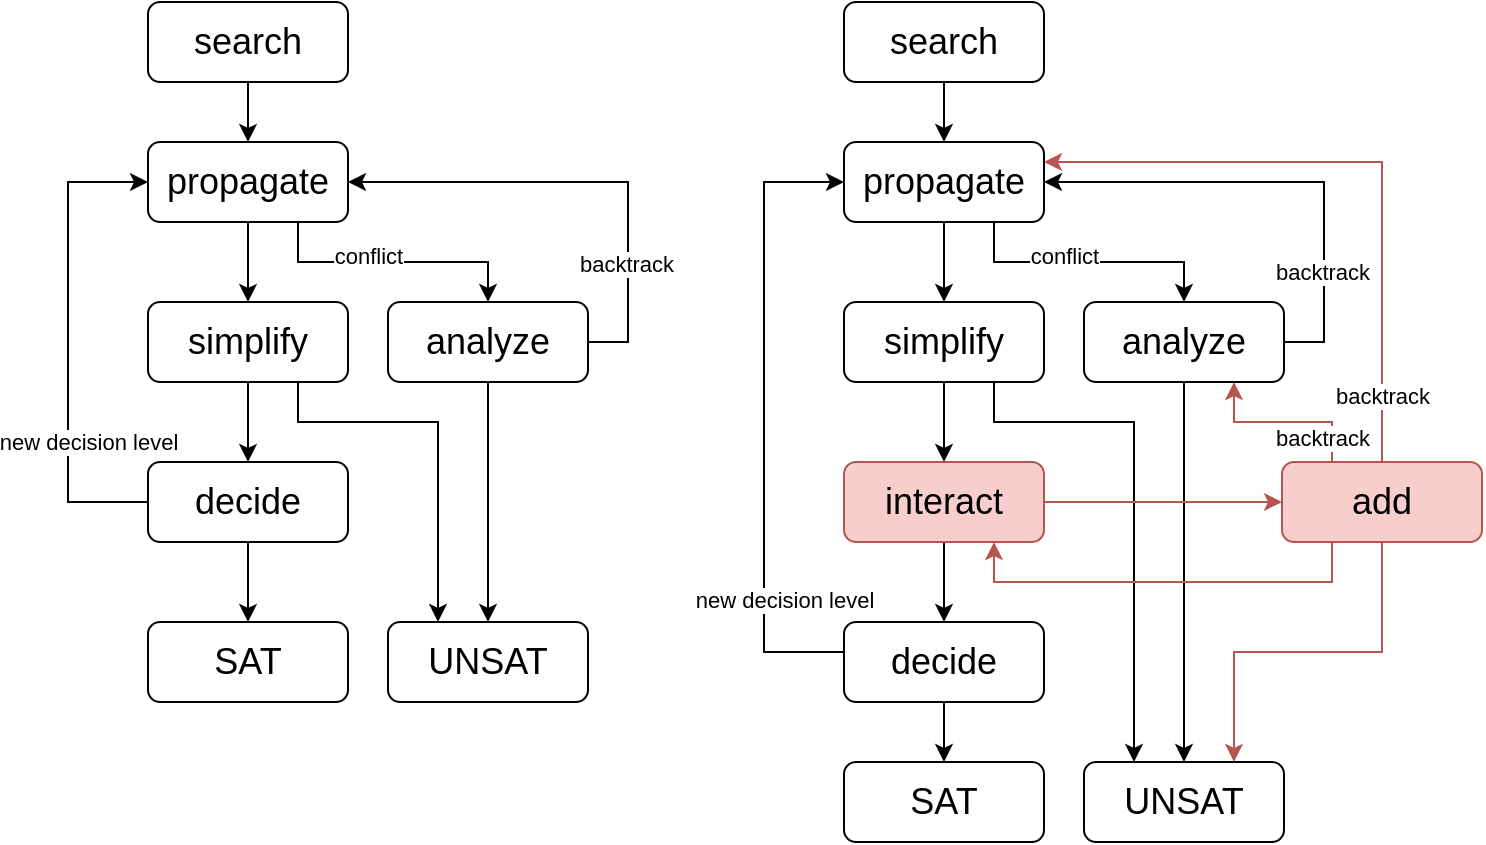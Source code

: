 <mxfile version="28.0.7">
  <diagram name="Page-1" id="wYtTFpZ9ASJY-qu4CVdJ">
    <mxGraphModel dx="786" dy="435" grid="1" gridSize="10" guides="1" tooltips="1" connect="1" arrows="1" fold="1" page="1" pageScale="1" pageWidth="827" pageHeight="1169" math="0" shadow="0">
      <root>
        <mxCell id="0" />
        <mxCell id="1" parent="0" />
        <mxCell id="HVzZfGl38AdMBoZWMMSr-1" style="edgeStyle=orthogonalEdgeStyle;rounded=0;orthogonalLoop=1;jettySize=auto;html=1;exitX=0.5;exitY=1;exitDx=0;exitDy=0;entryX=0.5;entryY=0;entryDx=0;entryDy=0;" parent="1" source="HVzZfGl38AdMBoZWMMSr-2" target="HVzZfGl38AdMBoZWMMSr-6" edge="1">
          <mxGeometry relative="1" as="geometry" />
        </mxCell>
        <mxCell id="HVzZfGl38AdMBoZWMMSr-2" value="&lt;font style=&quot;font-size: 18px;&quot;&gt;search&lt;/font&gt;" style="rounded=1;whiteSpace=wrap;html=1;" parent="1" vertex="1">
          <mxGeometry x="130" y="110" width="100" height="40" as="geometry" />
        </mxCell>
        <mxCell id="HVzZfGl38AdMBoZWMMSr-3" style="edgeStyle=orthogonalEdgeStyle;rounded=0;orthogonalLoop=1;jettySize=auto;html=1;exitX=0.5;exitY=1;exitDx=0;exitDy=0;" parent="1" source="HVzZfGl38AdMBoZWMMSr-6" edge="1">
          <mxGeometry relative="1" as="geometry">
            <mxPoint x="180" y="260" as="targetPoint" />
          </mxGeometry>
        </mxCell>
        <mxCell id="HVzZfGl38AdMBoZWMMSr-4" style="edgeStyle=orthogonalEdgeStyle;rounded=0;orthogonalLoop=1;jettySize=auto;html=1;exitX=0.75;exitY=1;exitDx=0;exitDy=0;entryX=0.5;entryY=0;entryDx=0;entryDy=0;" parent="1" source="HVzZfGl38AdMBoZWMMSr-6" target="HVzZfGl38AdMBoZWMMSr-10" edge="1">
          <mxGeometry relative="1" as="geometry" />
        </mxCell>
        <mxCell id="HVzZfGl38AdMBoZWMMSr-5" value="conflict" style="edgeLabel;html=1;align=center;verticalAlign=middle;resizable=0;points=[];" parent="HVzZfGl38AdMBoZWMMSr-4" vertex="1" connectable="0">
          <mxGeometry x="-0.192" y="3" relative="1" as="geometry">
            <mxPoint as="offset" />
          </mxGeometry>
        </mxCell>
        <mxCell id="HVzZfGl38AdMBoZWMMSr-6" value="&lt;font style=&quot;font-size: 18px;&quot;&gt;propagate&lt;/font&gt;" style="rounded=1;whiteSpace=wrap;html=1;" parent="1" vertex="1">
          <mxGeometry x="130" y="180" width="100" height="40" as="geometry" />
        </mxCell>
        <mxCell id="HVzZfGl38AdMBoZWMMSr-7" style="edgeStyle=orthogonalEdgeStyle;rounded=0;orthogonalLoop=1;jettySize=auto;html=1;exitX=0.5;exitY=1;exitDx=0;exitDy=0;entryX=0.5;entryY=0;entryDx=0;entryDy=0;" parent="1" source="HVzZfGl38AdMBoZWMMSr-10" target="HVzZfGl38AdMBoZWMMSr-14" edge="1">
          <mxGeometry relative="1" as="geometry" />
        </mxCell>
        <mxCell id="HVzZfGl38AdMBoZWMMSr-8" style="edgeStyle=orthogonalEdgeStyle;rounded=0;orthogonalLoop=1;jettySize=auto;html=1;exitX=1;exitY=0.5;exitDx=0;exitDy=0;entryX=1;entryY=0.5;entryDx=0;entryDy=0;" parent="1" source="HVzZfGl38AdMBoZWMMSr-10" target="HVzZfGl38AdMBoZWMMSr-6" edge="1">
          <mxGeometry relative="1" as="geometry" />
        </mxCell>
        <mxCell id="HVzZfGl38AdMBoZWMMSr-9" value="backtrack" style="edgeLabel;html=1;align=center;verticalAlign=middle;resizable=0;points=[];" parent="HVzZfGl38AdMBoZWMMSr-8" vertex="1" connectable="0">
          <mxGeometry x="-0.506" y="1" relative="1" as="geometry">
            <mxPoint as="offset" />
          </mxGeometry>
        </mxCell>
        <mxCell id="HVzZfGl38AdMBoZWMMSr-10" value="&lt;font style=&quot;font-size: 18px;&quot;&gt;analyze&lt;/font&gt;&lt;span style=&quot;color: rgba(0, 0, 0, 0); font-family: monospace; font-size: 0px; text-align: start; text-wrap-mode: nowrap;&quot;&gt;%3CmxGraphModel%3E%3Croot%3E%3CmxCell%20id%3D%220%22%2F%3E%3CmxCell%20id%3D%221%22%20parent%3D%220%22%2F%3E%3CmxCell%20id%3D%222%22%20value%3D%22%26lt%3Bfont%20style%3D%26quot%3Bfont-size%3A%2018px%3B%26quot%3B%26gt%3Bsearch%26lt%3B%2Ffont%26gt%3B%22%20style%3D%22rounded%3D1%3BwhiteSpace%3Dwrap%3Bhtml%3D1%3B%22%20vertex%3D%221%22%20parent%3D%221%22%3E%3CmxGeometry%20x%3D%22160%22%20y%3D%22120%22%20width%3D%22100%22%20height%3D%2240%22%20as%3D%22geometry%22%2F%3E%3C%2FmxCell%3E%3C%2Froot%3E%3C%2FmxGraphModel%3E&lt;/span&gt;" style="rounded=1;whiteSpace=wrap;html=1;" parent="1" vertex="1">
          <mxGeometry x="250" y="260" width="100" height="40" as="geometry" />
        </mxCell>
        <mxCell id="HVzZfGl38AdMBoZWMMSr-11" style="edgeStyle=orthogonalEdgeStyle;rounded=0;orthogonalLoop=1;jettySize=auto;html=1;exitX=0.5;exitY=1;exitDx=0;exitDy=0;entryX=0.5;entryY=0;entryDx=0;entryDy=0;" parent="1" source="HVzZfGl38AdMBoZWMMSr-13" target="HVzZfGl38AdMBoZWMMSr-19" edge="1">
          <mxGeometry relative="1" as="geometry" />
        </mxCell>
        <mxCell id="HVzZfGl38AdMBoZWMMSr-12" style="edgeStyle=orthogonalEdgeStyle;rounded=0;orthogonalLoop=1;jettySize=auto;html=1;exitX=0.75;exitY=1;exitDx=0;exitDy=0;entryX=0.25;entryY=0;entryDx=0;entryDy=0;" parent="1" source="HVzZfGl38AdMBoZWMMSr-13" target="HVzZfGl38AdMBoZWMMSr-14" edge="1">
          <mxGeometry relative="1" as="geometry">
            <Array as="points">
              <mxPoint x="205" y="320" />
              <mxPoint x="275" y="320" />
            </Array>
          </mxGeometry>
        </mxCell>
        <mxCell id="HVzZfGl38AdMBoZWMMSr-13" value="&lt;font style=&quot;font-size: 18px;&quot;&gt;simplify&lt;/font&gt;" style="rounded=1;whiteSpace=wrap;html=1;" parent="1" vertex="1">
          <mxGeometry x="130" y="260" width="100" height="40" as="geometry" />
        </mxCell>
        <mxCell id="HVzZfGl38AdMBoZWMMSr-14" value="&lt;font style=&quot;font-size: 18px;&quot;&gt;UNSAT&lt;/font&gt;" style="rounded=1;whiteSpace=wrap;html=1;" parent="1" vertex="1">
          <mxGeometry x="250" y="420" width="100" height="40" as="geometry" />
        </mxCell>
        <mxCell id="HVzZfGl38AdMBoZWMMSr-15" value="&lt;font style=&quot;font-size: 18px;&quot;&gt;SAT&lt;/font&gt;" style="rounded=1;whiteSpace=wrap;html=1;" parent="1" vertex="1">
          <mxGeometry x="130" y="420" width="100" height="40" as="geometry" />
        </mxCell>
        <mxCell id="HVzZfGl38AdMBoZWMMSr-16" style="edgeStyle=orthogonalEdgeStyle;rounded=0;orthogonalLoop=1;jettySize=auto;html=1;exitX=0.5;exitY=1;exitDx=0;exitDy=0;entryX=0.5;entryY=0;entryDx=0;entryDy=0;" parent="1" source="HVzZfGl38AdMBoZWMMSr-19" target="HVzZfGl38AdMBoZWMMSr-15" edge="1">
          <mxGeometry relative="1" as="geometry" />
        </mxCell>
        <mxCell id="HVzZfGl38AdMBoZWMMSr-17" style="edgeStyle=orthogonalEdgeStyle;rounded=0;orthogonalLoop=1;jettySize=auto;html=1;exitX=0;exitY=0.5;exitDx=0;exitDy=0;entryX=0;entryY=0.5;entryDx=0;entryDy=0;" parent="1" source="HVzZfGl38AdMBoZWMMSr-19" target="HVzZfGl38AdMBoZWMMSr-6" edge="1">
          <mxGeometry relative="1" as="geometry">
            <Array as="points">
              <mxPoint x="90" y="360" />
              <mxPoint x="90" y="200" />
            </Array>
          </mxGeometry>
        </mxCell>
        <mxCell id="HVzZfGl38AdMBoZWMMSr-18" value="new decision level" style="edgeLabel;html=1;align=center;verticalAlign=middle;resizable=0;points=[];" parent="HVzZfGl38AdMBoZWMMSr-17" vertex="1" connectable="0">
          <mxGeometry x="-0.389" relative="1" as="geometry">
            <mxPoint x="10" y="3" as="offset" />
          </mxGeometry>
        </mxCell>
        <mxCell id="HVzZfGl38AdMBoZWMMSr-19" value="&lt;font style=&quot;font-size: 18px;&quot;&gt;decide&lt;/font&gt;" style="rounded=1;whiteSpace=wrap;html=1;" parent="1" vertex="1">
          <mxGeometry x="130" y="340" width="100" height="40" as="geometry" />
        </mxCell>
        <mxCell id="HVzZfGl38AdMBoZWMMSr-20" style="edgeStyle=orthogonalEdgeStyle;rounded=0;orthogonalLoop=1;jettySize=auto;html=1;exitX=0.5;exitY=1;exitDx=0;exitDy=0;entryX=0.5;entryY=0;entryDx=0;entryDy=0;" parent="1" source="HVzZfGl38AdMBoZWMMSr-21" target="HVzZfGl38AdMBoZWMMSr-25" edge="1">
          <mxGeometry relative="1" as="geometry" />
        </mxCell>
        <mxCell id="HVzZfGl38AdMBoZWMMSr-21" value="&lt;font style=&quot;font-size: 18px;&quot;&gt;search&lt;/font&gt;" style="rounded=1;whiteSpace=wrap;html=1;" parent="1" vertex="1">
          <mxGeometry x="478" y="110" width="100" height="40" as="geometry" />
        </mxCell>
        <mxCell id="HVzZfGl38AdMBoZWMMSr-22" style="edgeStyle=orthogonalEdgeStyle;rounded=0;orthogonalLoop=1;jettySize=auto;html=1;exitX=0.5;exitY=1;exitDx=0;exitDy=0;" parent="1" source="HVzZfGl38AdMBoZWMMSr-25" edge="1">
          <mxGeometry relative="1" as="geometry">
            <mxPoint x="528" y="260" as="targetPoint" />
          </mxGeometry>
        </mxCell>
        <mxCell id="HVzZfGl38AdMBoZWMMSr-23" style="edgeStyle=orthogonalEdgeStyle;rounded=0;orthogonalLoop=1;jettySize=auto;html=1;exitX=0.75;exitY=1;exitDx=0;exitDy=0;entryX=0.5;entryY=0;entryDx=0;entryDy=0;" parent="1" source="HVzZfGl38AdMBoZWMMSr-25" target="HVzZfGl38AdMBoZWMMSr-29" edge="1">
          <mxGeometry relative="1" as="geometry" />
        </mxCell>
        <mxCell id="HVzZfGl38AdMBoZWMMSr-24" value="conflict" style="edgeLabel;html=1;align=center;verticalAlign=middle;resizable=0;points=[];" parent="HVzZfGl38AdMBoZWMMSr-23" vertex="1" connectable="0">
          <mxGeometry x="-0.192" y="3" relative="1" as="geometry">
            <mxPoint as="offset" />
          </mxGeometry>
        </mxCell>
        <mxCell id="HVzZfGl38AdMBoZWMMSr-25" value="&lt;font style=&quot;font-size: 18px;&quot;&gt;propagate&lt;/font&gt;" style="rounded=1;whiteSpace=wrap;html=1;" parent="1" vertex="1">
          <mxGeometry x="478" y="180" width="100" height="40" as="geometry" />
        </mxCell>
        <mxCell id="HVzZfGl38AdMBoZWMMSr-26" style="edgeStyle=orthogonalEdgeStyle;rounded=0;orthogonalLoop=1;jettySize=auto;html=1;exitX=0.5;exitY=1;exitDx=0;exitDy=0;entryX=0.5;entryY=0;entryDx=0;entryDy=0;" parent="1" source="HVzZfGl38AdMBoZWMMSr-29" target="HVzZfGl38AdMBoZWMMSr-33" edge="1">
          <mxGeometry relative="1" as="geometry" />
        </mxCell>
        <mxCell id="HVzZfGl38AdMBoZWMMSr-27" style="edgeStyle=orthogonalEdgeStyle;rounded=0;orthogonalLoop=1;jettySize=auto;html=1;exitX=1;exitY=0.5;exitDx=0;exitDy=0;entryX=1;entryY=0.5;entryDx=0;entryDy=0;" parent="1" source="HVzZfGl38AdMBoZWMMSr-29" target="HVzZfGl38AdMBoZWMMSr-25" edge="1">
          <mxGeometry relative="1" as="geometry">
            <Array as="points">
              <mxPoint x="718" y="280" />
              <mxPoint x="718" y="200" />
            </Array>
          </mxGeometry>
        </mxCell>
        <mxCell id="HVzZfGl38AdMBoZWMMSr-28" value="backtrack" style="edgeLabel;html=1;align=center;verticalAlign=middle;resizable=0;points=[];" parent="HVzZfGl38AdMBoZWMMSr-27" vertex="1" connectable="0">
          <mxGeometry x="-0.542" y="3" relative="1" as="geometry">
            <mxPoint x="2" as="offset" />
          </mxGeometry>
        </mxCell>
        <mxCell id="HVzZfGl38AdMBoZWMMSr-29" value="&lt;font style=&quot;font-size: 18px;&quot;&gt;analyze&lt;/font&gt;&lt;span style=&quot;color: rgba(0, 0, 0, 0); font-family: monospace; font-size: 0px; text-align: start; text-wrap-mode: nowrap;&quot;&gt;%3CmxGraphModel%3E%3Croot%3E%3CmxCell%20id%3D%220%22%2F%3E%3CmxCell%20id%3D%221%22%20parent%3D%220%22%2F%3E%3CmxCell%20id%3D%222%22%20value%3D%22%26lt%3Bfont%20style%3D%26quot%3Bfont-size%3A%2018px%3B%26quot%3B%26gt%3Bsearch%26lt%3B%2Ffont%26gt%3B%22%20style%3D%22rounded%3D1%3BwhiteSpace%3Dwrap%3Bhtml%3D1%3B%22%20vertex%3D%221%22%20parent%3D%221%22%3E%3CmxGeometry%20x%3D%22160%22%20y%3D%22120%22%20width%3D%22100%22%20height%3D%2240%22%20as%3D%22geometry%22%2F%3E%3C%2FmxCell%3E%3C%2Froot%3E%3C%2FmxGraphModel%3E&lt;/span&gt;" style="rounded=1;whiteSpace=wrap;html=1;" parent="1" vertex="1">
          <mxGeometry x="598" y="260" width="100" height="40" as="geometry" />
        </mxCell>
        <mxCell id="HVzZfGl38AdMBoZWMMSr-30" style="edgeStyle=orthogonalEdgeStyle;rounded=0;orthogonalLoop=1;jettySize=auto;html=1;exitX=0.75;exitY=1;exitDx=0;exitDy=0;entryX=0.25;entryY=0;entryDx=0;entryDy=0;" parent="1" source="HVzZfGl38AdMBoZWMMSr-32" target="HVzZfGl38AdMBoZWMMSr-33" edge="1">
          <mxGeometry relative="1" as="geometry">
            <Array as="points">
              <mxPoint x="553" y="320" />
              <mxPoint x="623" y="320" />
            </Array>
          </mxGeometry>
        </mxCell>
        <mxCell id="HVzZfGl38AdMBoZWMMSr-31" style="edgeStyle=orthogonalEdgeStyle;rounded=0;orthogonalLoop=1;jettySize=auto;html=1;exitX=0.5;exitY=1;exitDx=0;exitDy=0;entryX=0.5;entryY=0;entryDx=0;entryDy=0;" parent="1" source="HVzZfGl38AdMBoZWMMSr-32" target="HVzZfGl38AdMBoZWMMSr-41" edge="1">
          <mxGeometry relative="1" as="geometry" />
        </mxCell>
        <mxCell id="HVzZfGl38AdMBoZWMMSr-32" value="&lt;font style=&quot;font-size: 18px;&quot;&gt;simplify&lt;/font&gt;" style="rounded=1;whiteSpace=wrap;html=1;" parent="1" vertex="1">
          <mxGeometry x="478" y="260" width="100" height="40" as="geometry" />
        </mxCell>
        <mxCell id="HVzZfGl38AdMBoZWMMSr-33" value="&lt;font style=&quot;font-size: 18px;&quot;&gt;UNSAT&lt;/font&gt;" style="rounded=1;whiteSpace=wrap;html=1;" parent="1" vertex="1">
          <mxGeometry x="598" y="490" width="100" height="40" as="geometry" />
        </mxCell>
        <mxCell id="HVzZfGl38AdMBoZWMMSr-34" value="&lt;font style=&quot;font-size: 18px;&quot;&gt;SAT&lt;/font&gt;" style="rounded=1;whiteSpace=wrap;html=1;" parent="1" vertex="1">
          <mxGeometry x="478" y="490" width="100" height="40" as="geometry" />
        </mxCell>
        <mxCell id="HVzZfGl38AdMBoZWMMSr-35" style="edgeStyle=orthogonalEdgeStyle;rounded=0;orthogonalLoop=1;jettySize=auto;html=1;exitX=0.5;exitY=1;exitDx=0;exitDy=0;entryX=0.5;entryY=0;entryDx=0;entryDy=0;" parent="1" source="HVzZfGl38AdMBoZWMMSr-38" target="HVzZfGl38AdMBoZWMMSr-34" edge="1">
          <mxGeometry relative="1" as="geometry" />
        </mxCell>
        <mxCell id="HVzZfGl38AdMBoZWMMSr-36" style="edgeStyle=orthogonalEdgeStyle;rounded=0;orthogonalLoop=1;jettySize=auto;html=1;exitX=0;exitY=0.5;exitDx=0;exitDy=0;entryX=0;entryY=0.5;entryDx=0;entryDy=0;" parent="1" source="HVzZfGl38AdMBoZWMMSr-38" target="HVzZfGl38AdMBoZWMMSr-25" edge="1">
          <mxGeometry relative="1" as="geometry">
            <Array as="points">
              <mxPoint x="438" y="435" />
              <mxPoint x="438" y="200" />
            </Array>
          </mxGeometry>
        </mxCell>
        <mxCell id="HVzZfGl38AdMBoZWMMSr-37" value="&lt;span style=&quot;color: rgba(0, 0, 0, 0); font-family: monospace; font-size: 0px; text-align: start; background-color: rgb(251, 251, 251);&quot;&gt;%3CmxGraphModel%3E%3Croot%3E%3CmxCell%20id%3D%220%22%2F%3E%3CmxCell%20id%3D%221%22%20parent%3D%220%22%2F%3E%3CmxCell%20id%3D%222%22%20value%3D%22(new%20decision%20level)%22%20style%3D%22edgeLabel%3Bhtml%3D1%3Balign%3Dcenter%3BverticalAlign%3Dmiddle%3Bresizable%3D0%3Bpoints%3D%5B%5D%3B%22%20vertex%3D%221%22%20connectable%3D%220%22%20parent%3D%221%22%3E%3CmxGeometry%20x%3D%22140%22%20y%3D%22327%22%20as%3D%22geometry%22%2F%3E%3C%2FmxCell%3E%3C%2Froot%3E%3C%2FmxGraphModel%3E&lt;/span&gt;new decision level" style="edgeLabel;html=1;align=center;verticalAlign=middle;resizable=0;points=[];" parent="HVzZfGl38AdMBoZWMMSr-36" vertex="1" connectable="0">
          <mxGeometry x="-0.598" y="2" relative="1" as="geometry">
            <mxPoint x="12" y="-7" as="offset" />
          </mxGeometry>
        </mxCell>
        <mxCell id="HVzZfGl38AdMBoZWMMSr-38" value="&lt;font style=&quot;font-size: 18px;&quot;&gt;decide&lt;/font&gt;" style="rounded=1;whiteSpace=wrap;html=1;" parent="1" vertex="1">
          <mxGeometry x="478" y="420" width="100" height="40" as="geometry" />
        </mxCell>
        <mxCell id="HVzZfGl38AdMBoZWMMSr-39" style="edgeStyle=orthogonalEdgeStyle;rounded=0;orthogonalLoop=1;jettySize=auto;html=1;exitX=0.5;exitY=1;exitDx=0;exitDy=0;entryX=0.5;entryY=0;entryDx=0;entryDy=0;" parent="1" source="HVzZfGl38AdMBoZWMMSr-41" target="HVzZfGl38AdMBoZWMMSr-38" edge="1">
          <mxGeometry relative="1" as="geometry" />
        </mxCell>
        <mxCell id="HVzZfGl38AdMBoZWMMSr-40" style="edgeStyle=orthogonalEdgeStyle;rounded=0;orthogonalLoop=1;jettySize=auto;html=1;exitX=1;exitY=0.5;exitDx=0;exitDy=0;entryX=0;entryY=0.5;entryDx=0;entryDy=0;fillColor=#f8cecc;strokeColor=#b85450;" parent="1" source="HVzZfGl38AdMBoZWMMSr-41" target="HVzZfGl38AdMBoZWMMSr-49" edge="1">
          <mxGeometry relative="1" as="geometry" />
        </mxCell>
        <mxCell id="HVzZfGl38AdMBoZWMMSr-41" value="&lt;font style=&quot;font-size: 18px;&quot;&gt;interact&lt;/font&gt;" style="rounded=1;whiteSpace=wrap;html=1;fillColor=#f8cecc;strokeColor=#b85450;" parent="1" vertex="1">
          <mxGeometry x="478" y="340" width="100" height="40" as="geometry" />
        </mxCell>
        <mxCell id="HVzZfGl38AdMBoZWMMSr-42" style="edgeStyle=orthogonalEdgeStyle;rounded=0;orthogonalLoop=1;jettySize=auto;html=1;exitX=0.5;exitY=1;exitDx=0;exitDy=0;entryX=0.75;entryY=0;entryDx=0;entryDy=0;fillColor=#f8cecc;strokeColor=#b85450;" parent="1" source="HVzZfGl38AdMBoZWMMSr-49" target="HVzZfGl38AdMBoZWMMSr-33" edge="1">
          <mxGeometry relative="1" as="geometry" />
        </mxCell>
        <mxCell id="HVzZfGl38AdMBoZWMMSr-43" style="edgeStyle=orthogonalEdgeStyle;rounded=0;orthogonalLoop=1;jettySize=auto;html=1;exitX=0.25;exitY=0;exitDx=0;exitDy=0;entryX=0.75;entryY=1;entryDx=0;entryDy=0;fillColor=#f8cecc;strokeColor=#b85450;" parent="1" source="HVzZfGl38AdMBoZWMMSr-49" target="HVzZfGl38AdMBoZWMMSr-29" edge="1">
          <mxGeometry relative="1" as="geometry" />
        </mxCell>
        <mxCell id="HVzZfGl38AdMBoZWMMSr-44" value="backtrack" style="edgeLabel;html=1;align=center;verticalAlign=middle;resizable=0;points=[];" parent="HVzZfGl38AdMBoZWMMSr-43" vertex="1" connectable="0">
          <mxGeometry x="-0.75" y="2" relative="1" as="geometry">
            <mxPoint x="-3" y="-1" as="offset" />
          </mxGeometry>
        </mxCell>
        <mxCell id="HVzZfGl38AdMBoZWMMSr-45" style="edgeStyle=orthogonalEdgeStyle;rounded=0;orthogonalLoop=1;jettySize=auto;html=1;exitX=0.25;exitY=1;exitDx=0;exitDy=0;entryX=0.75;entryY=1;entryDx=0;entryDy=0;fillColor=#f8cecc;strokeColor=#b85450;" parent="1" source="HVzZfGl38AdMBoZWMMSr-49" target="HVzZfGl38AdMBoZWMMSr-41" edge="1">
          <mxGeometry relative="1" as="geometry" />
        </mxCell>
        <mxCell id="HVzZfGl38AdMBoZWMMSr-46" style="edgeStyle=orthogonalEdgeStyle;rounded=0;orthogonalLoop=1;jettySize=auto;html=1;exitX=0.5;exitY=0;exitDx=0;exitDy=0;entryX=1;entryY=0.25;entryDx=0;entryDy=0;fillColor=#f8cecc;strokeColor=#b85450;" parent="1" source="HVzZfGl38AdMBoZWMMSr-49" target="HVzZfGl38AdMBoZWMMSr-25" edge="1">
          <mxGeometry relative="1" as="geometry" />
        </mxCell>
        <mxCell id="HVzZfGl38AdMBoZWMMSr-47" value="&lt;span style=&quot;color: rgba(0, 0, 0, 0); font-family: monospace; font-size: 0px; text-align: start; background-color: rgb(251, 251, 251);&quot;&gt;%3CmxGraphModel%3E%3Croot%3E%3CmxCell%20id%3D%220%22%2F%3E%3CmxCell%20id%3D%221%22%20parent%3D%220%22%2F%3E%3CmxCell%20id%3D%222%22%20value%3D%22backtrack%22%20style%3D%22edgeLabel%3Bhtml%3D1%3Balign%3Dcenter%3BverticalAlign%3Dmiddle%3Bresizable%3D0%3Bpoints%3D%5B%5D%3B%22%20vertex%3D%221%22%20connectable%3D%220%22%20parent%3D%221%22%3E%3CmxGeometry%20x%3D%22404%22%20y%3D%22803%22%20as%3D%22geometry%22%2F%3E%3C%2FmxCell%3E%3C%2Froot%3E%3C%2FmxGraphModel%back&lt;/span&gt;" style="edgeLabel;html=1;align=center;verticalAlign=middle;resizable=0;points=[];" parent="HVzZfGl38AdMBoZWMMSr-46" vertex="1" connectable="0">
          <mxGeometry x="-0.834" relative="1" as="geometry">
            <mxPoint as="offset" />
          </mxGeometry>
        </mxCell>
        <mxCell id="HVzZfGl38AdMBoZWMMSr-48" value="backtrack" style="edgeLabel;html=1;align=center;verticalAlign=middle;resizable=0;points=[];" parent="HVzZfGl38AdMBoZWMMSr-46" vertex="1" connectable="0">
          <mxGeometry x="-0.841" relative="1" as="geometry">
            <mxPoint y="-8" as="offset" />
          </mxGeometry>
        </mxCell>
        <mxCell id="HVzZfGl38AdMBoZWMMSr-49" value="&lt;font style=&quot;font-size: 18px;&quot;&gt;add&lt;/font&gt;" style="rounded=1;whiteSpace=wrap;html=1;fillColor=#f8cecc;strokeColor=#b85450;" parent="1" vertex="1">
          <mxGeometry x="697" y="340" width="100" height="40" as="geometry" />
        </mxCell>
      </root>
    </mxGraphModel>
  </diagram>
</mxfile>
